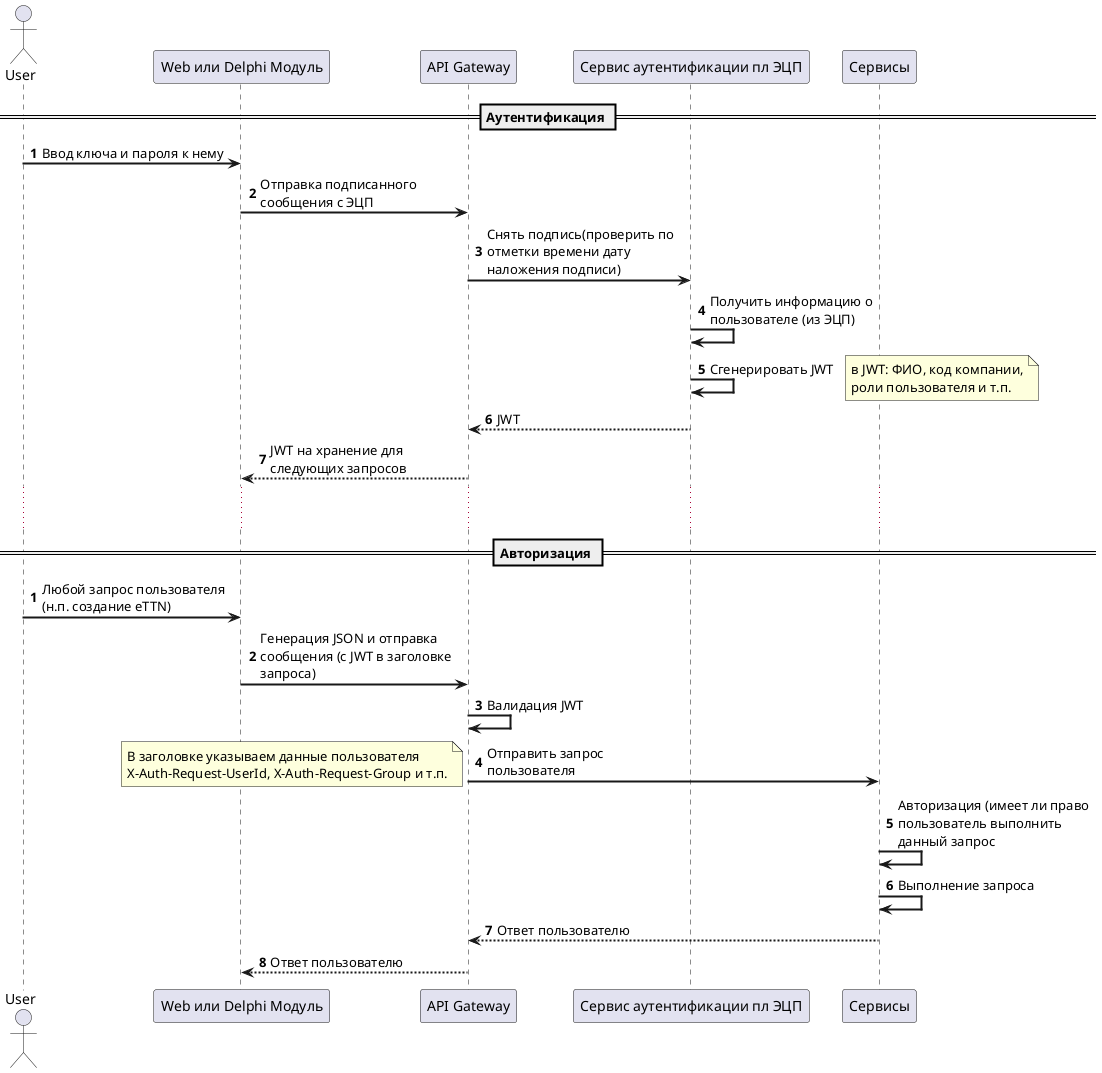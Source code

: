 @startuml
skinparam sequenceArrowThickness 2
skinparam maxmessagesize 200
actor User
participant "Пользователь" as User
participant "Web или Delphi Модуль" as FrontEnd
participant "API Gateway" as Gateway
participant "Сервис аутентификации пл ЭЦП" as KeyService
participant "Сервисы" as XService
autonumber
== Аутентификация ==
User -> FrontEnd: Ввод ключа и пароля к нему
FrontEnd -> Gateway: Отправка подписанного сообщения с ЭЦП
Gateway -> KeyService: Снять подпись(проверить по отметки времени дату наложения подписи)
KeyService ->KeyService: Получить информацию о пользователе (из ЭЦП)
KeyService -> KeyService: Сгенерировать JWT
note right
в JWT: ФИО, код компании,
роли пользователя и т.п.
end note
KeyService --> Gateway: JWT
Gateway --> FrontEnd: JWT на хранение для следующих запросов
... ...
== Авторизация ==
autonumber 1
User -> FrontEnd: Любой запрос пользователя (н.п. создание eTTN)
FrontEnd -> Gateway: Генерация JSON и отправка сообщения (с JWT в заголовке запроса)
Gateway-> Gateway: Валидация JWT
Gateway -> XService: Отправить запрос пользователя
note left
В заголовке указываем данные пользователя
X-Auth-Request-UserId, X-Auth-Request-Group и т.п.
end note
XService -> XService: Авторизация (имеет ли право пользователь выполнить данный запрос
XService -> XService: Выполнение запроса
XService --> Gateway: Ответ пользователю
Gateway --> FrontEnd: Ответ пользователю
@enduml
